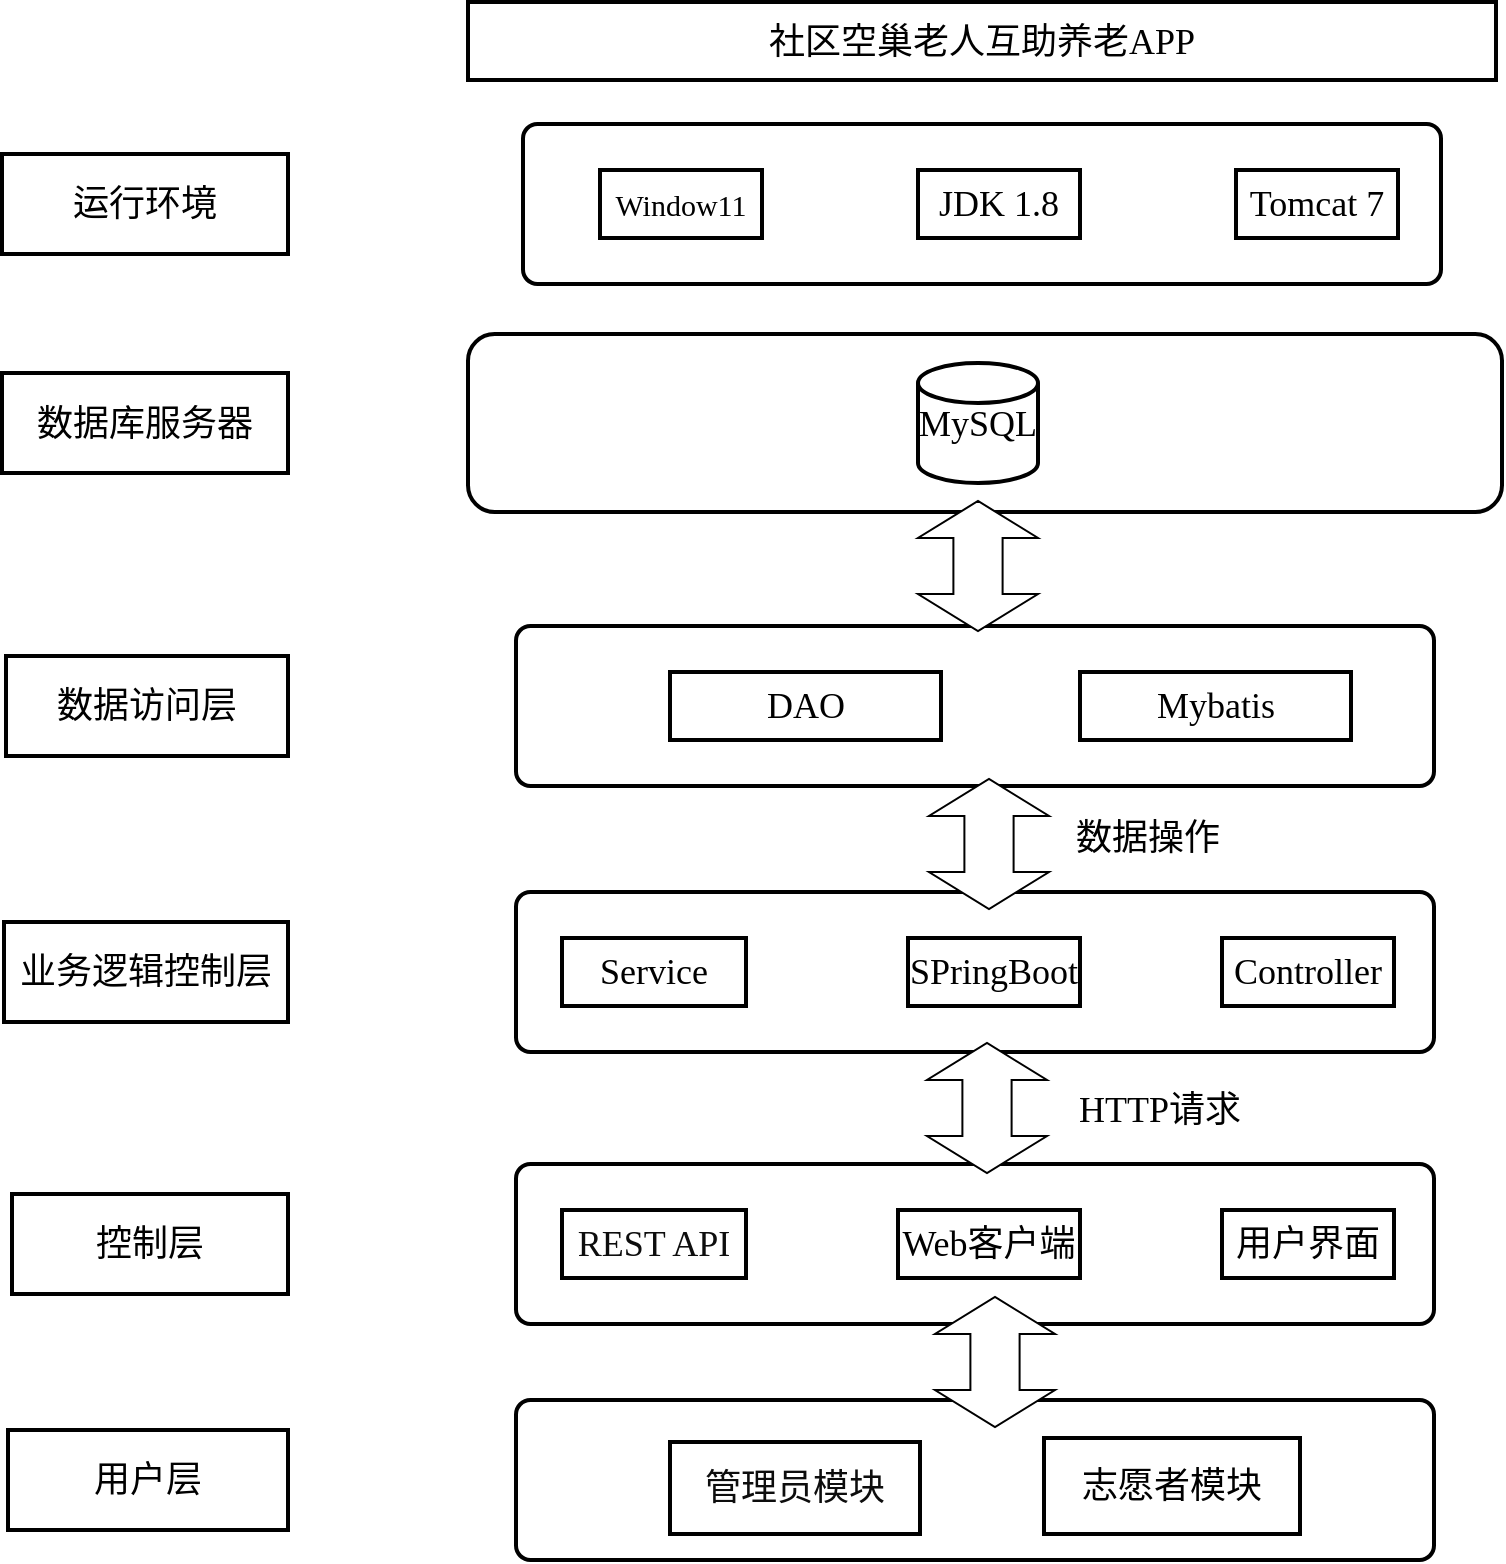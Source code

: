 <mxfile version="24.3.1" type="github">
  <diagram id="wFE0QG_FPsp0jaGvCLVb" name="Page-1">
    <mxGraphModel dx="2105" dy="1211" grid="0" gridSize="10" guides="0" tooltips="1" connect="1" arrows="1" fold="1" page="0" pageScale="1" pageWidth="850" pageHeight="1100" math="0" shadow="0">
      <root>
        <mxCell id="0" />
        <mxCell id="1" parent="0" />
        <object label="&lt;span style=&quot;font-size: 18px; font-family: 宋体; font-weight: normal;&quot;&gt;社区空巢老人互助养老&lt;span style=&quot;&quot; lang=&quot;EN-US&quot;&gt;APP&lt;/span&gt;&lt;/span&gt;" placeholders="1" link="draw.io" id="K07zwGf8ft_wYBGuu_Em-2">
          <mxCell style="whiteSpace=wrap;html=1;strokeWidth=2;fillColor=swimlane;fontStyle=1;spacingTop=0;rounded=0;arcSize=9;points=[];fontFamily=Permanent Marker;hachureGap=8;fillWeight=1;" vertex="1" parent="1">
            <mxGeometry x="257" y="-8" width="514" height="39" as="geometry" />
          </mxCell>
        </object>
        <mxCell id="K07zwGf8ft_wYBGuu_Em-7" value="" style="rounded=1;whiteSpace=wrap;html=1;hachureGap=4;fontFamily=Architects Daughter;fontSource=https%3A%2F%2Ffonts.googleapis.com%2Fcss%3Ffamily%3DArchitects%2BDaughter;strokeColor=default;fillColor=none;strokeWidth=2;" vertex="1" parent="1">
          <mxGeometry x="257" y="158" width="517" height="89" as="geometry" />
        </mxCell>
        <object label="&lt;span style=&quot;font-weight: normal;&quot;&gt;&lt;font style=&quot;font-size: 18px;&quot;&gt;数据库服务器&lt;/font&gt;&lt;/span&gt;" placeholders="1" link="draw.io" id="K07zwGf8ft_wYBGuu_Em-9">
          <mxCell style="whiteSpace=wrap;html=1;strokeWidth=2;fillColor=swimlane;fontStyle=1;spacingTop=0;rounded=0;arcSize=9;points=[];fontFamily=Permanent Marker;hachureGap=8;fillWeight=1;" vertex="1" parent="1">
            <mxGeometry x="24" y="177.5" width="143" height="50" as="geometry" />
          </mxCell>
        </object>
        <mxCell id="K07zwGf8ft_wYBGuu_Em-11" value="&lt;font style=&quot;font-size: 18px;&quot; data-font-src=&quot;https://fonts.googleapis.com/css?family=%E5%AE%8B%E4%BD%93&quot; face=&quot;宋体&quot;&gt;MySQL&lt;/font&gt;" style="strokeWidth=2;html=1;shape=mxgraph.flowchart.database;whiteSpace=wrap;hachureGap=4;fontFamily=Architects Daughter;fontSource=https%3A%2F%2Ffonts.googleapis.com%2Fcss%3Ffamily%3DArchitects%2BDaughter;" vertex="1" parent="1">
          <mxGeometry x="482" y="172.5" width="60" height="60" as="geometry" />
        </mxCell>
        <object label="&lt;span style=&quot;font-weight: normal;&quot;&gt;&lt;font style=&quot;font-size: 18px;&quot;&gt;数据访问层&lt;/font&gt;&lt;/span&gt;" placeholders="1" link="draw.io" id="K07zwGf8ft_wYBGuu_Em-13">
          <mxCell style="whiteSpace=wrap;html=1;strokeWidth=2;fillColor=swimlane;fontStyle=1;spacingTop=0;rounded=0;arcSize=9;points=[];fontFamily=Permanent Marker;hachureGap=8;fillWeight=1;" vertex="1" parent="1">
            <mxGeometry x="26" y="319" width="141" height="50" as="geometry" />
          </mxCell>
        </object>
        <object label="&lt;span style=&quot;color: rgba(0, 0, 0, 0); font-family: monospace; font-size: 0px; font-weight: 400; text-align: start; white-space: nowrap;&quot;&gt;%3CmxGraphModel%3E%3Croot%3E%3CmxCell%20id%3D%220%22%2F%3E%3CmxCell%20id%3D%221%22%20parent%3D%220%22%2F%3E%3Cobject%20label%3D%22%26lt%3Bspan%20style%3D%26quot%3Bfont-weight%3A%20normal%3B%26quot%3B%26gt%3Bdraw.io%26lt%3B%2Fspan%26gt%3B%22%20placeholders%3D%221%22%20link%3D%22draw.io%22%20id%3D%222%22%3E%3CmxCell%20style%3D%22whiteSpace%3Dwrap%3Bhtml%3D1%3BstrokeWidth%3D2%3BfillColor%3Dswimlane%3BfontStyle%3D1%3BspacingTop%3D0%3Brounded%3D0%3BarcSize%3D9%3Bpoints%3D%5B%5D%3BfontFamily%3DPermanent%20Marker%3BhachureGap%3D8%3BfillWeight%3D1%3B%22%20vertex%3D%221%22%20parent%3D%221%22%3E%3CmxGeometry%20x%3D%2227%22%20y%3D%2296%22%20width%3D%22140%22%20height%3D%2280%22%20as%3D%22geometry%22%2F%3E%3C%2FmxCell%3E%3C%2Fobject%3E%3C%2Froot%3E%3C%2FmxGraphModel%3E&lt;/span&gt;" placeholders="1" link="draw.io" id="K07zwGf8ft_wYBGuu_Em-14">
          <mxCell style="whiteSpace=wrap;html=1;strokeWidth=2;fillColor=swimlane;fontStyle=1;spacingTop=0;rounded=1;arcSize=9;points=[];fontFamily=Permanent Marker;hachureGap=8;fillWeight=1;" vertex="1" parent="1">
            <mxGeometry x="281" y="304" width="459" height="80" as="geometry" />
          </mxCell>
        </object>
        <object label="&lt;span style=&quot;text-align: left; white-space: pre; background-color: rgb(255, 255, 255);&quot;&gt;&lt;font style=&quot;font-size: 18px;&quot; face=&quot;Times New Roman&quot;&gt;Mybatis&lt;/font&gt;&lt;/span&gt;" placeholders="1" link="draw.io" id="K07zwGf8ft_wYBGuu_Em-16">
          <mxCell style="whiteSpace=wrap;html=1;strokeWidth=2;fillColor=swimlane;fontStyle=0;spacingTop=0;rounded=0;arcSize=9;points=[];fontFamily=Permanent Marker;hachureGap=8;fillWeight=1;strokeColor=default;" vertex="1" parent="1">
            <mxGeometry x="563" y="327" width="135.5" height="34" as="geometry" />
          </mxCell>
        </object>
        <object label="&lt;font style=&quot;font-size: 18px;&quot; face=&quot;Times New Roman&quot;&gt;DAO&lt;/font&gt;" placeholders="1" link="draw.io" id="K07zwGf8ft_wYBGuu_Em-18">
          <mxCell style="whiteSpace=wrap;html=1;strokeWidth=2;fillColor=swimlane;fontStyle=0;spacingTop=0;rounded=0;arcSize=9;points=[];fontFamily=Permanent Marker;hachureGap=8;fillWeight=1;strokeColor=default;" vertex="1" parent="1">
            <mxGeometry x="358" y="327" width="135.5" height="34" as="geometry" />
          </mxCell>
        </object>
        <object label="&lt;span style=&quot;font-weight: normal;&quot;&gt;&lt;font style=&quot;font-size: 18px;&quot;&gt;业务逻辑控制层&lt;/font&gt;&lt;/span&gt;" placeholders="1" link="draw.io" id="K07zwGf8ft_wYBGuu_Em-29">
          <mxCell style="whiteSpace=wrap;html=1;strokeWidth=2;fillColor=swimlane;fontStyle=1;spacingTop=0;rounded=0;arcSize=9;points=[];fontFamily=Permanent Marker;hachureGap=8;fillWeight=1;" vertex="1" parent="1">
            <mxGeometry x="25" y="452" width="142" height="50" as="geometry" />
          </mxCell>
        </object>
        <object label="&lt;span style=&quot;color: rgba(0, 0, 0, 0); font-family: monospace; font-size: 0px; font-weight: 400; text-align: start; white-space: nowrap;&quot;&gt;%3CmxGraphModel%3E%3Croot%3E%3CmxCell%20id%3D%220%22%2F%3E%3CmxCell%20id%3D%221%22%20parent%3D%220%22%2F%3E%3Cobject%20label%3D%22%26lt%3Bspan%20style%3D%26quot%3Bfont-weight%3A%20normal%3B%26quot%3B%26gt%3Bdraw.io%26lt%3B%2Fspan%26gt%3B%22%20placeholders%3D%221%22%20link%3D%22draw.io%22%20id%3D%222%22%3E%3CmxCell%20style%3D%22whiteSpace%3Dwrap%3Bhtml%3D1%3BstrokeWidth%3D2%3BfillColor%3Dswimlane%3BfontStyle%3D1%3BspacingTop%3D0%3Brounded%3D0%3BarcSize%3D9%3Bpoints%3D%5B%5D%3BfontFamily%3DPermanent%20Marker%3BhachureGap%3D8%3BfillWeight%3D1%3B%22%20vertex%3D%221%22%20parent%3D%221%22%3E%3CmxGeometry%20x%3D%2227%22%20y%3D%2296%22%20width%3D%22140%22%20height%3D%2280%22%20as%3D%22geometry%22%2F%3E%3C%2FmxCell%3E%3C%2Fobject%3E%3C%2Froot%3E%3C%2FmxGraphModel%3E&lt;/span&gt;" placeholders="1" link="draw.io" id="K07zwGf8ft_wYBGuu_Em-30">
          <mxCell style="whiteSpace=wrap;html=1;strokeWidth=2;fillColor=swimlane;fontStyle=1;spacingTop=0;rounded=1;arcSize=9;points=[];fontFamily=Permanent Marker;hachureGap=8;fillWeight=1;" vertex="1" parent="1">
            <mxGeometry x="281" y="437" width="459" height="80" as="geometry" />
          </mxCell>
        </object>
        <object label="&lt;span style=&quot;text-align: left; white-space: pre; background-color: rgb(255, 255, 255);&quot;&gt;&lt;font style=&quot;font-size: 18px;&quot; face=&quot;Times New Roman&quot;&gt;SPringBoot&lt;/font&gt;&lt;/span&gt;" placeholders="1" link="draw.io" id="K07zwGf8ft_wYBGuu_Em-31">
          <mxCell style="whiteSpace=wrap;html=1;strokeWidth=2;fillColor=swimlane;fontStyle=0;spacingTop=0;rounded=0;arcSize=9;points=[];fontFamily=Permanent Marker;hachureGap=8;fillWeight=1;strokeColor=default;" vertex="1" parent="1">
            <mxGeometry x="477" y="460" width="86" height="34" as="geometry" />
          </mxCell>
        </object>
        <object label="&lt;font style=&quot;font-size: 18px;&quot; face=&quot;Times New Roman&quot;&gt;Service&lt;/font&gt;" placeholders="1" link="draw.io" id="K07zwGf8ft_wYBGuu_Em-32">
          <mxCell style="whiteSpace=wrap;html=1;strokeWidth=2;fillColor=swimlane;fontStyle=0;spacingTop=0;rounded=0;arcSize=9;points=[];fontFamily=Permanent Marker;hachureGap=8;fillWeight=1;strokeColor=default;" vertex="1" parent="1">
            <mxGeometry x="304" y="460" width="92" height="34" as="geometry" />
          </mxCell>
        </object>
        <object label="&lt;font style=&quot;font-size: 18px;&quot; face=&quot;Times New Roman&quot;&gt;Controller&lt;/font&gt;" placeholders="1" link="draw.io" id="K07zwGf8ft_wYBGuu_Em-33">
          <mxCell style="whiteSpace=wrap;html=1;strokeWidth=2;fillColor=swimlane;fontStyle=0;spacingTop=0;rounded=0;arcSize=9;points=[];fontFamily=Permanent Marker;hachureGap=8;fillWeight=1;strokeColor=default;" vertex="1" parent="1">
            <mxGeometry x="634" y="460" width="86" height="34" as="geometry" />
          </mxCell>
        </object>
        <object label="&lt;font style=&quot;font-size: 18px;&quot;&gt;数据操作&lt;/font&gt;" placeholders="1" link="draw.io" id="K07zwGf8ft_wYBGuu_Em-36">
          <mxCell style="whiteSpace=wrap;html=1;strokeWidth=2;fillColor=swimlane;fontStyle=0;spacingTop=0;rounded=0;arcSize=9;points=[];fontFamily=Permanent Marker;hachureGap=8;fillWeight=1;strokeColor=none;" vertex="1" parent="1">
            <mxGeometry x="547" y="393" width="100" height="34" as="geometry" />
          </mxCell>
        </object>
        <object label="&lt;span style=&quot;font-weight: normal;&quot;&gt;&lt;font style=&quot;font-size: 18px;&quot;&gt;运行环境&lt;/font&gt;&lt;/span&gt;" placeholders="1" link="draw.io" id="K07zwGf8ft_wYBGuu_Em-42">
          <mxCell style="whiteSpace=wrap;html=1;strokeWidth=2;fillColor=swimlane;fontStyle=1;spacingTop=0;rounded=0;arcSize=9;points=[];fontFamily=Permanent Marker;hachureGap=8;fillWeight=1;" vertex="1" parent="1">
            <mxGeometry x="24" y="68" width="143" height="50" as="geometry" />
          </mxCell>
        </object>
        <object label="&lt;span style=&quot;color: rgba(0, 0, 0, 0); font-family: monospace; font-size: 0px; font-weight: 400; text-align: start; white-space: nowrap;&quot;&gt;%3CmxGraphModel%3E%3Croot%3E%3CmxCell%20id%3D%220%22%2F%3E%3CmxCell%20id%3D%221%22%20parent%3D%220%22%2F%3E%3Cobject%20label%3D%22%26lt%3Bspan%20style%3D%26quot%3Bfont-weight%3A%20normal%3B%26quot%3B%26gt%3Bdraw.io%26lt%3B%2Fspan%26gt%3B%22%20placeholders%3D%221%22%20link%3D%22draw.io%22%20id%3D%222%22%3E%3CmxCell%20style%3D%22whiteSpace%3Dwrap%3Bhtml%3D1%3BstrokeWidth%3D2%3BfillColor%3Dswimlane%3BfontStyle%3D1%3BspacingTop%3D0%3Brounded%3D0%3BarcSize%3D9%3Bpoints%3D%5B%5D%3BfontFamily%3DPermanent%20Marker%3BhachureGap%3D8%3BfillWeight%3D1%3B%22%20vertex%3D%221%22%20parent%3D%221%22%3E%3CmxGeometry%20x%3D%2227%22%20y%3D%2296%22%20width%3D%22140%22%20height%3D%2280%22%20as%3D%22geometry%22%2F%3E%3C%2FmxCell%3E%3C%2Fobject%3E%3C%2Froot%3E%3C%2FmxGraphModel%3E&lt;/span&gt;" placeholders="1" link="draw.io" id="K07zwGf8ft_wYBGuu_Em-43">
          <mxCell style="whiteSpace=wrap;html=1;strokeWidth=2;fillColor=swimlane;fontStyle=1;spacingTop=0;rounded=1;arcSize=9;points=[];fontFamily=Permanent Marker;hachureGap=8;fillWeight=1;" vertex="1" parent="1">
            <mxGeometry x="284.5" y="53" width="459" height="80" as="geometry" />
          </mxCell>
        </object>
        <object label="&lt;span style=&quot;font-weight: normal;&quot;&gt;&lt;font style=&quot;font-size: 15px;&quot;&gt;Window11&lt;/font&gt;&lt;/span&gt;" placeholders="1" link="draw.io" id="K07zwGf8ft_wYBGuu_Em-44">
          <mxCell style="whiteSpace=wrap;html=1;strokeWidth=2;fillColor=swimlane;fontStyle=1;spacingTop=0;rounded=0;arcSize=9;points=[];fontFamily=Permanent Marker;hachureGap=8;fillWeight=1;" vertex="1" parent="1">
            <mxGeometry x="323" y="76" width="81" height="34" as="geometry" />
          </mxCell>
        </object>
        <object label="&lt;span style=&quot;font-family: 宋体; background-image: initial; background-position: initial; background-size: initial; background-repeat: initial; background-attachment: initial; background-origin: initial; background-clip: initial; font-weight: normal;&quot; lang=&quot;EN-US&quot;&gt;&lt;font style=&quot;font-size: 18px;&quot;&gt;JDK 1.8&lt;/font&gt;&lt;/span&gt;" placeholders="1" link="draw.io" id="K07zwGf8ft_wYBGuu_Em-45">
          <mxCell style="whiteSpace=wrap;html=1;strokeWidth=2;fillColor=swimlane;fontStyle=1;spacingTop=0;rounded=0;arcSize=9;points=[];fontFamily=Permanent Marker;hachureGap=8;fillWeight=1;" vertex="1" parent="1">
            <mxGeometry x="482" y="76" width="81" height="34" as="geometry" />
          </mxCell>
        </object>
        <object label="&lt;span style=&quot;font-family: 宋体; background-image: initial; background-position: initial; background-size: initial; background-repeat: initial; background-attachment: initial; background-origin: initial; background-clip: initial;&quot; lang=&quot;EN-US&quot;&gt;&lt;span style=&quot;font-weight: normal;&quot;&gt;&lt;font style=&quot;font-size: 18px;&quot;&gt;Tomcat 7&lt;/font&gt;&lt;/span&gt;&lt;/span&gt;" placeholders="1" link="draw.io" id="K07zwGf8ft_wYBGuu_Em-46">
          <mxCell style="whiteSpace=wrap;html=1;strokeWidth=2;fillColor=swimlane;fontStyle=1;spacingTop=0;rounded=0;arcSize=9;points=[];fontFamily=Permanent Marker;hachureGap=8;fillWeight=1;" vertex="1" parent="1">
            <mxGeometry x="641" y="76" width="81" height="34" as="geometry" />
          </mxCell>
        </object>
        <mxCell id="K07zwGf8ft_wYBGuu_Em-47" value="" style="html=1;shadow=0;dashed=0;align=center;verticalAlign=middle;shape=mxgraph.arrows2.twoWayArrow;dy=0.59;dx=18.44;hachureGap=4;fontFamily=Architects Daughter;fontSource=https%3A%2F%2Ffonts.googleapis.com%2Fcss%3Ffamily%3DArchitects%2BDaughter;rotation=90;" vertex="1" parent="1">
          <mxGeometry x="479.5" y="244" width="65" height="60" as="geometry" />
        </mxCell>
        <object label="&lt;span style=&quot;font-weight: normal;&quot;&gt;&lt;font style=&quot;font-size: 18px;&quot;&gt;控制层&lt;/font&gt;&lt;/span&gt;" placeholders="1" link="draw.io" id="K07zwGf8ft_wYBGuu_Em-53">
          <mxCell style="whiteSpace=wrap;html=1;strokeWidth=2;fillColor=swimlane;fontStyle=1;spacingTop=0;rounded=0;arcSize=9;points=[];fontFamily=Permanent Marker;hachureGap=8;fillWeight=1;" vertex="1" parent="1">
            <mxGeometry x="29" y="588" width="138" height="50" as="geometry" />
          </mxCell>
        </object>
        <object label="&lt;span style=&quot;color: rgba(0, 0, 0, 0); font-family: monospace; font-size: 0px; font-weight: 400; text-align: start; white-space: nowrap;&quot;&gt;%3CmxGraphModel%3E%3Croot%3E%3CmxCell%20id%3D%220%22%2F%3E%3CmxCell%20id%3D%221%22%20parent%3D%220%22%2F%3E%3Cobject%20label%3D%22%26lt%3Bspan%20style%3D%26quot%3Bfont-weight%3A%20normal%3B%26quot%3B%26gt%3Bdraw.io%26lt%3B%2Fspan%26gt%3B%22%20placeholders%3D%221%22%20link%3D%22draw.io%22%20id%3D%222%22%3E%3CmxCell%20style%3D%22whiteSpace%3Dwrap%3Bhtml%3D1%3BstrokeWidth%3D2%3BfillColor%3Dswimlane%3BfontStyle%3D1%3BspacingTop%3D0%3Brounded%3D0%3BarcSize%3D9%3Bpoints%3D%5B%5D%3BfontFamily%3DPermanent%20Marker%3BhachureGap%3D8%3BfillWeight%3D1%3B%22%20vertex%3D%221%22%20parent%3D%221%22%3E%3CmxGeometry%20x%3D%2227%22%20y%3D%2296%22%20width%3D%22140%22%20height%3D%2280%22%20as%3D%22geometry%22%2F%3E%3C%2FmxCell%3E%3C%2Fobject%3E%3C%2Froot%3E%3C%2FmxGraphModel%3E&lt;/span&gt;" placeholders="1" link="draw.io" id="K07zwGf8ft_wYBGuu_Em-54">
          <mxCell style="whiteSpace=wrap;html=1;strokeWidth=2;fillColor=swimlane;fontStyle=1;spacingTop=0;rounded=1;arcSize=9;points=[];fontFamily=Permanent Marker;hachureGap=8;fillWeight=1;" vertex="1" parent="1">
            <mxGeometry x="281" y="573" width="459" height="80" as="geometry" />
          </mxCell>
        </object>
        <object label="&lt;span style=&quot;text-align: left; white-space: pre; background-color: rgb(255, 255, 255); font-size: 18px;&quot;&gt;&lt;span style=&quot;font-family: &amp;quot;Times New Roman&amp;quot;;&quot;&gt;Web&lt;/span&gt;&lt;font data-font-src=&quot;https://fonts.googleapis.com/css?family=%E5%AE%8B%E4%BD%93&quot; face=&quot;宋体&quot; style=&quot;font-size: 18px;&quot;&gt;客户端&lt;/font&gt;&lt;/span&gt;" placeholders="1" link="draw.io" id="K07zwGf8ft_wYBGuu_Em-55">
          <mxCell style="whiteSpace=wrap;html=1;strokeWidth=2;fillColor=swimlane;fontStyle=0;spacingTop=0;rounded=0;arcSize=9;points=[];fontFamily=Permanent Marker;hachureGap=8;fillWeight=1;strokeColor=default;" vertex="1" parent="1">
            <mxGeometry x="472" y="596" width="91" height="34" as="geometry" />
          </mxCell>
        </object>
        <object label="&lt;span style=&quot;border: 0px solid rgb(227, 227, 227); box-sizing: border-box; --tw-border-spacing-x:0; --tw-border-spacing-y:0; --tw-translate-x:0; --tw-translate-y:0; --tw-rotate:0; --tw-skew-x:0; --tw-skew-y:0; --tw-scale-x:1; --tw-scale-y:1; --tw-pan-x: ; --tw-pan-y: ; --tw-pinch-zoom: ; --tw-scroll-snap-strictness:proximity; --tw-gradient-from-position: ; --tw-gradient-via-position: ; --tw-gradient-to-position: ; --tw-ordinal: ; --tw-slashed-zero: ; --tw-numeric-figure: ; --tw-numeric-spacing: ; --tw-numeric-fraction: ; --tw-ring-inset: ; --tw-ring-offset-width:0px; --tw-ring-offset-color:#fff; --tw-ring-color:rgba(69,89,164,0.5); --tw-ring-offset-shadow:0 0 transparent; --tw-ring-shadow:0 0 transparent; --tw-shadow:0 0 transparent; --tw-shadow-colored:0 0 transparent; --tw-blur: ; --tw-brightness: ; --tw-contrast: ; --tw-grayscale: ; --tw-hue-rotate: ; --tw-invert: ; --tw-saturate: ; --tw-sepia: ; --tw-drop-shadow: ; --tw-backdrop-blur: ; --tw-backdrop-brightness: ; --tw-backdrop-contrast: ; --tw-backdrop-grayscale: ; --tw-backdrop-hue-rotate: ; --tw-backdrop-invert: ; --tw-backdrop-opacity: ; --tw-backdrop-saturate: ; --tw-backdrop-sepia: ; --tw-contain-size: ; --tw-contain-layout: ; --tw-contain-paint: ; --tw-contain-style: ; color: rgb(13, 13, 13); text-align: left; white-space: pre-wrap;&quot;&gt;&lt;font face=&quot;Times New Roman&quot; style=&quot;font-size: 18px;&quot;&gt;REST API&lt;/font&gt;&lt;/span&gt;" placeholders="1" link="draw.io" id="K07zwGf8ft_wYBGuu_Em-56">
          <mxCell style="whiteSpace=wrap;html=1;strokeWidth=2;fillColor=swimlane;fontStyle=0;spacingTop=0;rounded=0;arcSize=9;points=[];fontFamily=Permanent Marker;hachureGap=8;fillWeight=1;strokeColor=default;" vertex="1" parent="1">
            <mxGeometry x="304" y="596" width="92" height="34" as="geometry" />
          </mxCell>
        </object>
        <object label="&lt;font style=&quot;font-size: 18px;&quot; face=&quot;宋体&quot;&gt;用户界面&lt;/font&gt;" placeholders="1" link="draw.io" id="K07zwGf8ft_wYBGuu_Em-57">
          <mxCell style="whiteSpace=wrap;html=1;strokeWidth=2;fillColor=swimlane;fontStyle=0;spacingTop=0;rounded=0;arcSize=9;points=[];fontFamily=Permanent Marker;hachureGap=8;fillWeight=1;strokeColor=default;" vertex="1" parent="1">
            <mxGeometry x="634" y="596" width="86" height="34" as="geometry" />
          </mxCell>
        </object>
        <object label="&lt;font style=&quot;font-size: 18px;&quot;&gt;&lt;font style=&quot;font-size: 18px;&quot; face=&quot;Times New Roman&quot;&gt;HTTP&lt;/font&gt;&lt;font style=&quot;font-size: 18px;&quot; data-font-src=&quot;https://fonts.googleapis.com/css?family=%E5%AE%8B%E4%BD%93&quot; face=&quot;宋体&quot;&gt;请求&lt;/font&gt;&lt;/font&gt;" placeholders="1" link="draw.io" id="K07zwGf8ft_wYBGuu_Em-60">
          <mxCell style="whiteSpace=wrap;html=1;strokeWidth=2;fillColor=swimlane;fontStyle=0;spacingTop=0;rounded=0;arcSize=9;points=[];fontFamily=Permanent Marker;hachureGap=8;fillWeight=1;strokeColor=none;" vertex="1" parent="1">
            <mxGeometry x="553" y="529" width="100" height="34" as="geometry" />
          </mxCell>
        </object>
        <object label="&lt;span style=&quot;font-weight: normal;&quot;&gt;&lt;font style=&quot;font-size: 18px;&quot;&gt;用户层&lt;/font&gt;&lt;/span&gt;" placeholders="1" link="draw.io" id="K07zwGf8ft_wYBGuu_Em-67">
          <mxCell style="whiteSpace=wrap;html=1;strokeWidth=2;fillColor=swimlane;fontStyle=1;spacingTop=0;rounded=0;arcSize=9;points=[];fontFamily=Permanent Marker;hachureGap=8;fillWeight=1;" vertex="1" parent="1">
            <mxGeometry x="27" y="706" width="140" height="50" as="geometry" />
          </mxCell>
        </object>
        <object label="&lt;span style=&quot;color: rgba(0, 0, 0, 0); font-family: monospace; font-size: 0px; font-weight: 400; text-align: start; white-space: nowrap;&quot;&gt;%3CmxGraphModel%3E%3Croot%3E%3CmxCell%20id%3D%220%22%2F%3E%3CmxCell%20id%3D%221%22%20parent%3D%220%22%2F%3E%3Cobject%20label%3D%22%26lt%3Bspan%20style%3D%26quot%3Bfont-weight%3A%20normal%3B%26quot%3B%26gt%3Bdraw.io%26lt%3B%2Fspan%26gt%3B%22%20placeholders%3D%221%22%20link%3D%22draw.io%22%20id%3D%222%22%3E%3CmxCell%20style%3D%22whiteSpace%3Dwrap%3Bhtml%3D1%3BstrokeWidth%3D2%3BfillColor%3Dswimlane%3BfontStyle%3D1%3BspacingTop%3D0%3Brounded%3D0%3BarcSize%3D9%3Bpoints%3D%5B%5D%3BfontFamily%3DPermanent%20Marker%3BhachureGap%3D8%3BfillWeight%3D1%3B%22%20vertex%3D%221%22%20parent%3D%221%22%3E%3CmxGeometry%20x%3D%2227%22%20y%3D%2296%22%20width%3D%22140%22%20height%3D%2280%22%20as%3D%22geometry%22%2F%3E%3C%2FmxCell%3E%3C%2Fobject%3E%3C%2Froot%3E%3C%2FmxGraphModel%3E&lt;/span&gt;" placeholders="1" link="draw.io" id="K07zwGf8ft_wYBGuu_Em-68">
          <mxCell style="whiteSpace=wrap;html=1;strokeWidth=2;fillColor=swimlane;fontStyle=1;spacingTop=0;rounded=1;arcSize=9;points=[];fontFamily=Permanent Marker;hachureGap=8;fillWeight=1;" vertex="1" parent="1">
            <mxGeometry x="281" y="691" width="459" height="80" as="geometry" />
          </mxCell>
        </object>
        <object label="&lt;span style=&quot;border: 0px solid rgb(227, 227, 227); box-sizing: border-box; --tw-border-spacing-x:0; --tw-border-spacing-y:0; --tw-translate-x:0; --tw-translate-y:0; --tw-rotate:0; --tw-skew-x:0; --tw-skew-y:0; --tw-scale-x:1; --tw-scale-y:1; --tw-pan-x: ; --tw-pan-y: ; --tw-pinch-zoom: ; --tw-scroll-snap-strictness:proximity; --tw-gradient-from-position: ; --tw-gradient-via-position: ; --tw-gradient-to-position: ; --tw-ordinal: ; --tw-slashed-zero: ; --tw-numeric-figure: ; --tw-numeric-spacing: ; --tw-numeric-fraction: ; --tw-ring-inset: ; --tw-ring-offset-width:0px; --tw-ring-offset-color:#fff; --tw-ring-color:rgba(69,89,164,0.5); --tw-ring-offset-shadow:0 0 transparent; --tw-ring-shadow:0 0 transparent; --tw-shadow:0 0 transparent; --tw-shadow-colored:0 0 transparent; --tw-blur: ; --tw-brightness: ; --tw-contrast: ; --tw-grayscale: ; --tw-hue-rotate: ; --tw-invert: ; --tw-saturate: ; --tw-sepia: ; --tw-drop-shadow: ; --tw-backdrop-blur: ; --tw-backdrop-brightness: ; --tw-backdrop-contrast: ; --tw-backdrop-grayscale: ; --tw-backdrop-hue-rotate: ; --tw-backdrop-invert: ; --tw-backdrop-opacity: ; --tw-backdrop-saturate: ; --tw-backdrop-sepia: ; --tw-contain-size: ; --tw-contain-layout: ; --tw-contain-paint: ; --tw-contain-style: ; color: rgb(13, 13, 13); text-align: left; white-space: pre-wrap;&quot;&gt;&lt;font style=&quot;font-size: 18px;&quot; data-font-src=&quot;https://fonts.googleapis.com/css?family=%E5%AE%8B%E4%BD%93&quot; face=&quot;宋体&quot;&gt;管理员模块&lt;/font&gt;&lt;/span&gt;" placeholders="1" link="draw.io" id="K07zwGf8ft_wYBGuu_Em-70">
          <mxCell style="whiteSpace=wrap;html=1;strokeWidth=2;fillColor=swimlane;fontStyle=0;spacingTop=0;rounded=0;arcSize=9;points=[];fontFamily=Permanent Marker;hachureGap=8;fillWeight=1;strokeColor=default;" vertex="1" parent="1">
            <mxGeometry x="358" y="712" width="125" height="46" as="geometry" />
          </mxCell>
        </object>
        <object label="&lt;font style=&quot;font-size: 18px;&quot; face=&quot;宋体&quot;&gt;志愿者模块&lt;/font&gt;" placeholders="1" link="draw.io" id="K07zwGf8ft_wYBGuu_Em-71">
          <mxCell style="whiteSpace=wrap;html=1;strokeWidth=2;fillColor=swimlane;fontStyle=0;spacingTop=0;rounded=0;arcSize=9;points=[];fontFamily=Permanent Marker;hachureGap=8;fillWeight=1;strokeColor=default;" vertex="1" parent="1">
            <mxGeometry x="545" y="710" width="128" height="48" as="geometry" />
          </mxCell>
        </object>
        <mxCell id="K07zwGf8ft_wYBGuu_Em-72" value="" style="html=1;shadow=0;dashed=0;align=center;verticalAlign=middle;shape=mxgraph.arrows2.twoWayArrow;dy=0.59;dx=18.44;hachureGap=4;fontFamily=Architects Daughter;fontSource=https%3A%2F%2Ffonts.googleapis.com%2Fcss%3Ffamily%3DArchitects%2BDaughter;rotation=90;" vertex="1" parent="1">
          <mxGeometry x="488" y="642" width="65" height="60" as="geometry" />
        </mxCell>
        <mxCell id="K07zwGf8ft_wYBGuu_Em-73" value="" style="html=1;shadow=0;dashed=0;align=center;verticalAlign=middle;shape=mxgraph.arrows2.twoWayArrow;dy=0.59;dx=18.44;hachureGap=4;fontFamily=Architects Daughter;fontSource=https%3A%2F%2Ffonts.googleapis.com%2Fcss%3Ffamily%3DArchitects%2BDaughter;rotation=90;" vertex="1" parent="1">
          <mxGeometry x="484" y="515" width="65" height="60" as="geometry" />
        </mxCell>
        <mxCell id="K07zwGf8ft_wYBGuu_Em-74" value="" style="html=1;shadow=0;dashed=0;align=center;verticalAlign=middle;shape=mxgraph.arrows2.twoWayArrow;dy=0.59;dx=18.44;hachureGap=4;fontFamily=Architects Daughter;fontSource=https%3A%2F%2Ffonts.googleapis.com%2Fcss%3Ffamily%3DArchitects%2BDaughter;rotation=90;" vertex="1" parent="1">
          <mxGeometry x="485" y="383" width="65" height="60" as="geometry" />
        </mxCell>
      </root>
    </mxGraphModel>
  </diagram>
</mxfile>
